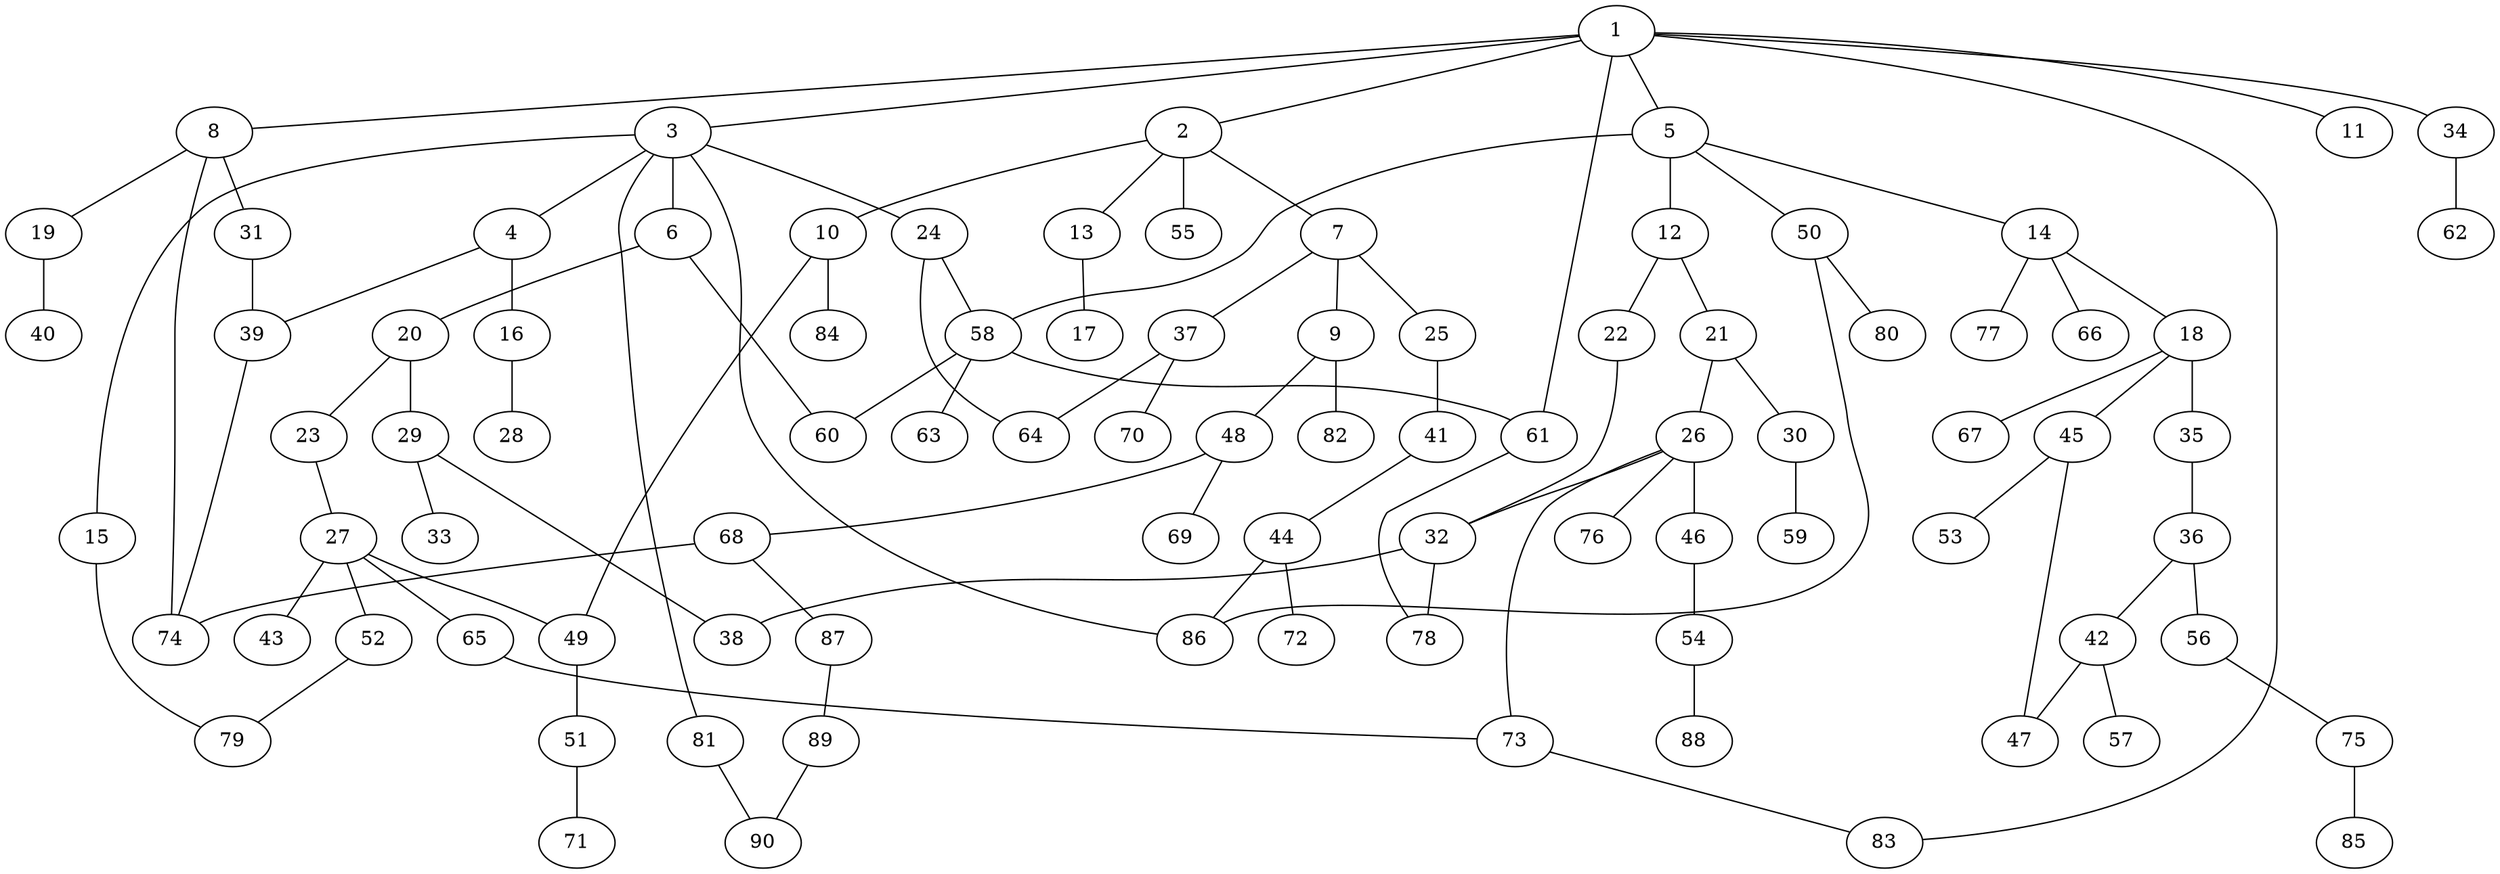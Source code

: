 graph graphname {1--2
1--3
1--5
1--8
1--11
1--34
1--61
1--83
2--7
2--10
2--13
2--55
3--4
3--6
3--15
3--24
3--81
3--86
4--16
4--39
5--12
5--14
5--50
5--58
6--20
6--60
7--9
7--25
7--37
8--19
8--31
8--74
9--48
9--82
10--49
10--84
12--21
12--22
13--17
14--18
14--66
14--77
15--79
16--28
18--35
18--45
18--67
19--40
20--23
20--29
21--26
21--30
22--32
23--27
24--58
24--64
25--41
26--32
26--46
26--73
26--76
27--43
27--49
27--52
27--65
29--33
29--38
30--59
31--39
32--38
32--78
34--62
35--36
36--42
36--56
37--64
37--70
39--74
41--44
42--47
42--57
44--72
44--86
45--47
45--53
46--54
48--68
48--69
49--51
50--80
50--86
51--71
52--79
54--88
56--75
58--60
58--61
58--63
61--78
65--73
68--74
68--87
73--83
75--85
81--90
87--89
89--90
}